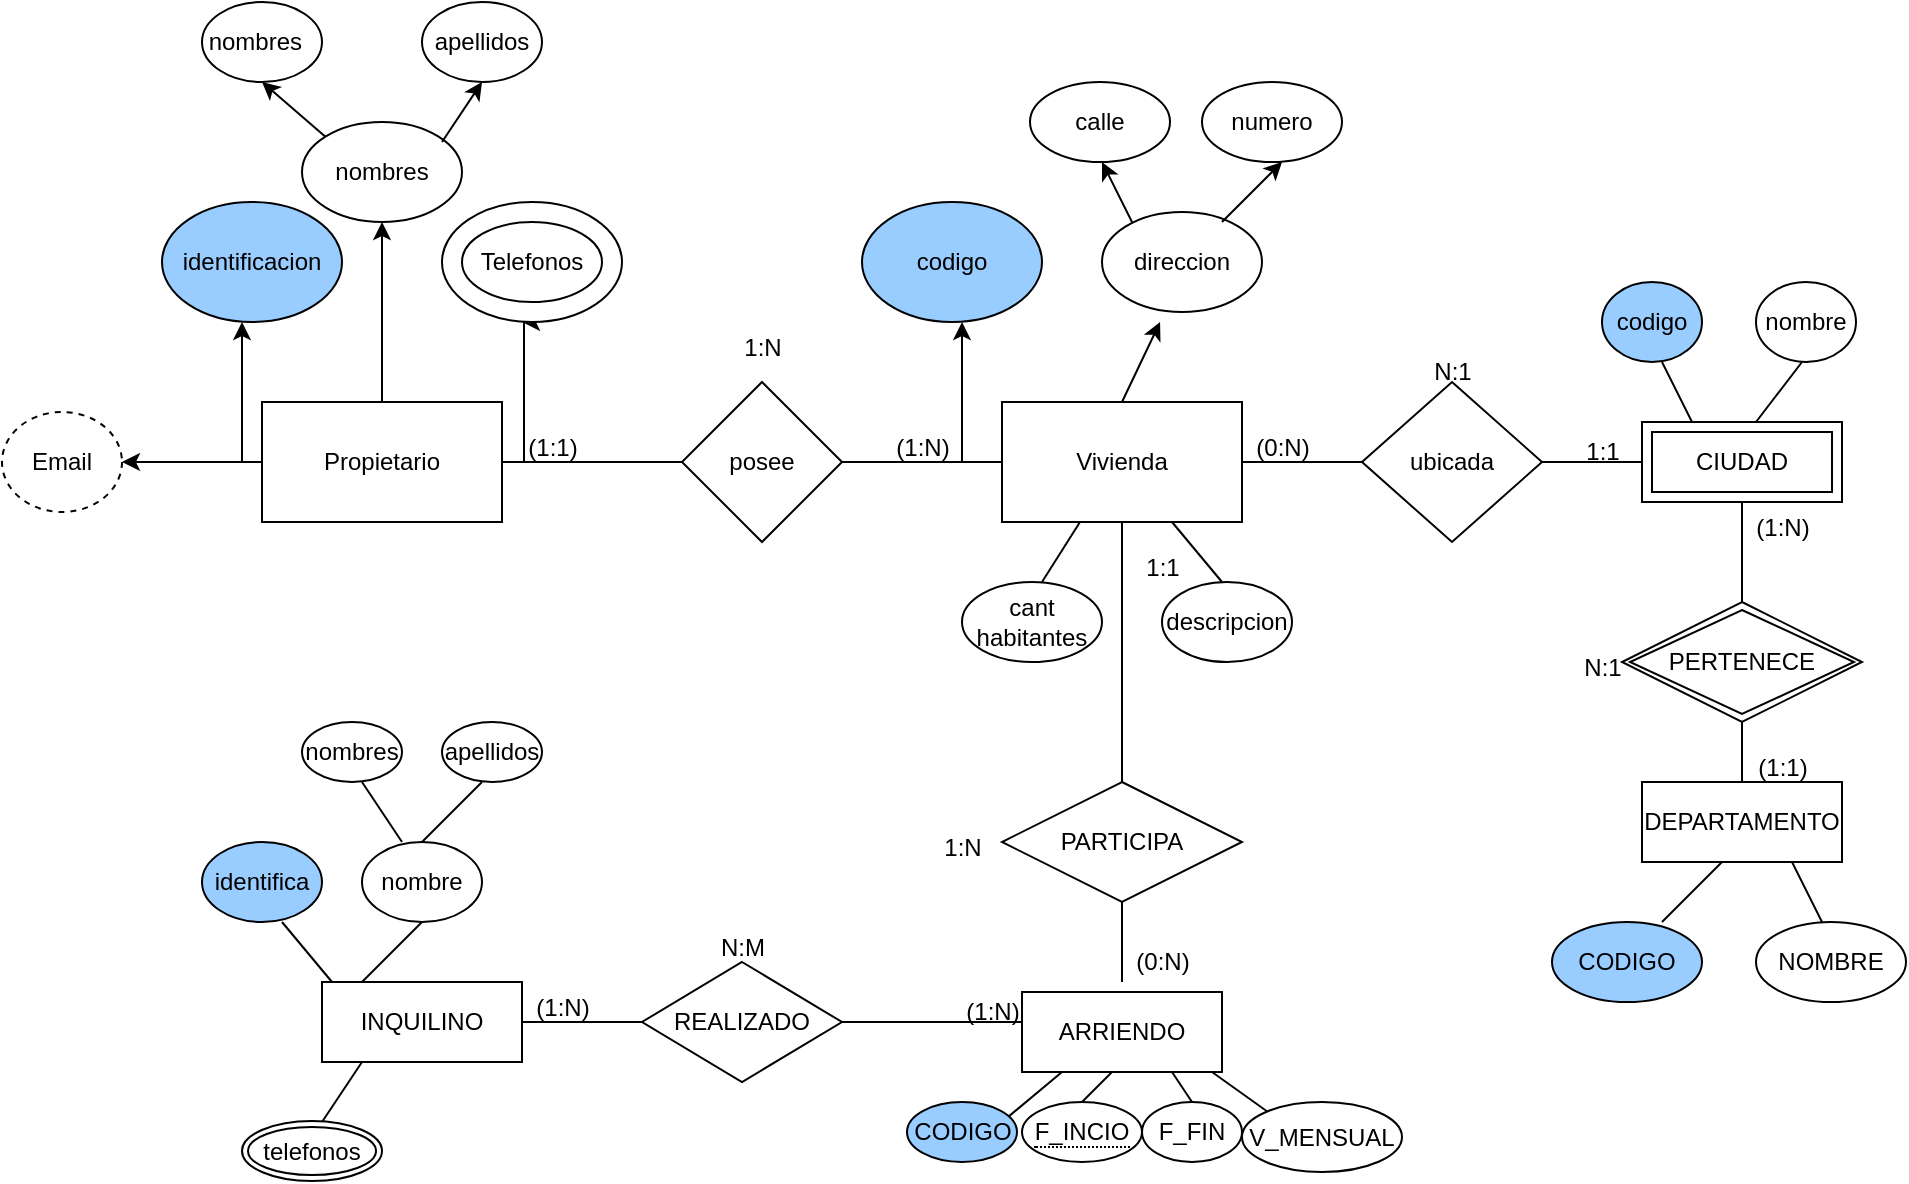 <mxfile version="21.3.8" type="google">
  <diagram name="Página-1" id="_Q29MlCdIbkPaP0DHhP8">
    <mxGraphModel dx="2261" dy="756" grid="1" gridSize="10" guides="1" tooltips="1" connect="1" arrows="1" fold="1" page="1" pageScale="1" pageWidth="827" pageHeight="1169" math="0" shadow="0">
      <root>
        <mxCell id="0" />
        <mxCell id="1" parent="0" />
        <mxCell id="lLFCcneiwbaLHLjSez-d-9" value="" style="edgeStyle=orthogonalEdgeStyle;rounded=0;orthogonalLoop=1;jettySize=auto;html=1;" edge="1" parent="1">
          <mxGeometry relative="1" as="geometry">
            <mxPoint x="40.513" y="240" as="sourcePoint" />
            <mxPoint x="20" y="170" as="targetPoint" />
            <Array as="points">
              <mxPoint x="20" y="240" />
            </Array>
          </mxGeometry>
        </mxCell>
        <mxCell id="lLFCcneiwbaLHLjSez-d-18" value="" style="edgeStyle=orthogonalEdgeStyle;rounded=0;orthogonalLoop=1;jettySize=auto;html=1;" edge="1" parent="1">
          <mxGeometry relative="1" as="geometry">
            <mxPoint x="139.487" y="240" as="sourcePoint" />
            <mxPoint x="160" y="170" as="targetPoint" />
            <Array as="points">
              <mxPoint x="161" y="240" />
            </Array>
          </mxGeometry>
        </mxCell>
        <mxCell id="lLFCcneiwbaLHLjSez-d-10" value="identificacion" style="ellipse;whiteSpace=wrap;html=1;fillColor=#99CCFF;" vertex="1" parent="1">
          <mxGeometry x="-20" y="110" width="90" height="60" as="geometry" />
        </mxCell>
        <mxCell id="lLFCcneiwbaLHLjSez-d-12" value="" style="endArrow=classic;html=1;rounded=0;" edge="1" parent="1">
          <mxGeometry width="50" height="50" relative="1" as="geometry">
            <mxPoint x="90" y="210" as="sourcePoint" />
            <mxPoint x="90" y="120" as="targetPoint" />
          </mxGeometry>
        </mxCell>
        <mxCell id="lLFCcneiwbaLHLjSez-d-19" value="" style="ellipse;whiteSpace=wrap;html=1;" vertex="1" parent="1">
          <mxGeometry x="120" y="110" width="90" height="60" as="geometry" />
        </mxCell>
        <mxCell id="lLFCcneiwbaLHLjSez-d-20" value="Propietario" style="rounded=0;whiteSpace=wrap;html=1;" vertex="1" parent="1">
          <mxGeometry x="30" y="210" width="120" height="60" as="geometry" />
        </mxCell>
        <mxCell id="lLFCcneiwbaLHLjSez-d-21" value="nombres" style="ellipse;whiteSpace=wrap;html=1;" vertex="1" parent="1">
          <mxGeometry x="50" y="70" width="80" height="50" as="geometry" />
        </mxCell>
        <mxCell id="lLFCcneiwbaLHLjSez-d-22" value="" style="endArrow=classic;html=1;rounded=0;exitX=0;exitY=0;exitDx=0;exitDy=0;" edge="1" parent="1" source="lLFCcneiwbaLHLjSez-d-21">
          <mxGeometry width="50" height="50" relative="1" as="geometry">
            <mxPoint x="50" y="70" as="sourcePoint" />
            <mxPoint x="30" y="50" as="targetPoint" />
          </mxGeometry>
        </mxCell>
        <mxCell id="lLFCcneiwbaLHLjSez-d-23" value="nombres&lt;span style=&quot;white-space: pre;&quot;&gt;&#x9;&lt;/span&gt;" style="ellipse;whiteSpace=wrap;html=1;" vertex="1" parent="1">
          <mxGeometry y="10" width="60" height="40" as="geometry" />
        </mxCell>
        <mxCell id="lLFCcneiwbaLHLjSez-d-24" value="apellidos" style="ellipse;whiteSpace=wrap;html=1;" vertex="1" parent="1">
          <mxGeometry x="110" y="10" width="60" height="40" as="geometry" />
        </mxCell>
        <mxCell id="lLFCcneiwbaLHLjSez-d-25" value="" style="endArrow=classic;html=1;rounded=0;entryX=0.5;entryY=1;entryDx=0;entryDy=0;" edge="1" parent="1" target="lLFCcneiwbaLHLjSez-d-24">
          <mxGeometry width="50" height="50" relative="1" as="geometry">
            <mxPoint x="120" y="80" as="sourcePoint" />
            <mxPoint x="140" y="60" as="targetPoint" />
          </mxGeometry>
        </mxCell>
        <mxCell id="lLFCcneiwbaLHLjSez-d-27" value="Telefonos" style="ellipse;whiteSpace=wrap;html=1;" vertex="1" parent="1">
          <mxGeometry x="130" y="120" width="70" height="40" as="geometry" />
        </mxCell>
        <mxCell id="lLFCcneiwbaLHLjSez-d-35" value="" style="endArrow=none;html=1;rounded=0;" edge="1" parent="1">
          <mxGeometry width="50" height="50" relative="1" as="geometry">
            <mxPoint x="150" y="240" as="sourcePoint" />
            <mxPoint x="240" y="240" as="targetPoint" />
          </mxGeometry>
        </mxCell>
        <mxCell id="lLFCcneiwbaLHLjSez-d-36" value="posee" style="rhombus;whiteSpace=wrap;html=1;" vertex="1" parent="1">
          <mxGeometry x="240" y="200" width="80" height="80" as="geometry" />
        </mxCell>
        <mxCell id="lLFCcneiwbaLHLjSez-d-37" value="" style="endArrow=none;html=1;rounded=0;" edge="1" parent="1">
          <mxGeometry width="50" height="50" relative="1" as="geometry">
            <mxPoint x="320" y="240" as="sourcePoint" />
            <mxPoint x="400" y="240" as="targetPoint" />
          </mxGeometry>
        </mxCell>
        <mxCell id="lLFCcneiwbaLHLjSez-d-42" value="" style="edgeStyle=orthogonalEdgeStyle;rounded=0;orthogonalLoop=1;jettySize=auto;html=1;" edge="1" parent="1" source="lLFCcneiwbaLHLjSez-d-38">
          <mxGeometry relative="1" as="geometry">
            <mxPoint x="380" y="170" as="targetPoint" />
          </mxGeometry>
        </mxCell>
        <mxCell id="lLFCcneiwbaLHLjSez-d-64" value="" style="edgeStyle=orthogonalEdgeStyle;rounded=0;orthogonalLoop=1;jettySize=auto;html=1;endArrow=none;endFill=0;" edge="1" parent="1" source="lLFCcneiwbaLHLjSez-d-38">
          <mxGeometry relative="1" as="geometry">
            <mxPoint x="580" y="240" as="targetPoint" />
          </mxGeometry>
        </mxCell>
        <mxCell id="lLFCcneiwbaLHLjSez-d-38" value="Vivienda" style="rounded=0;whiteSpace=wrap;html=1;" vertex="1" parent="1">
          <mxGeometry x="400" y="210" width="120" height="60" as="geometry" />
        </mxCell>
        <mxCell id="lLFCcneiwbaLHLjSez-d-43" value="codigo" style="ellipse;whiteSpace=wrap;html=1;fillColor=#99CCFF;" vertex="1" parent="1">
          <mxGeometry x="330" y="110" width="90" height="60" as="geometry" />
        </mxCell>
        <mxCell id="lLFCcneiwbaLHLjSez-d-44" value="" style="endArrow=classic;html=1;rounded=0;entryX=0.363;entryY=1.1;entryDx=0;entryDy=0;entryPerimeter=0;" edge="1" parent="1" target="lLFCcneiwbaLHLjSez-d-45">
          <mxGeometry width="50" height="50" relative="1" as="geometry">
            <mxPoint x="460" y="210" as="sourcePoint" />
            <mxPoint x="510" y="160" as="targetPoint" />
          </mxGeometry>
        </mxCell>
        <mxCell id="lLFCcneiwbaLHLjSez-d-45" value="direccion" style="ellipse;whiteSpace=wrap;html=1;" vertex="1" parent="1">
          <mxGeometry x="450" y="115" width="80" height="50" as="geometry" />
        </mxCell>
        <mxCell id="lLFCcneiwbaLHLjSez-d-46" value="" style="endArrow=classic;html=1;rounded=0;" edge="1" parent="1">
          <mxGeometry width="50" height="50" relative="1" as="geometry">
            <mxPoint x="465" y="120" as="sourcePoint" />
            <mxPoint x="450" y="90" as="targetPoint" />
          </mxGeometry>
        </mxCell>
        <mxCell id="lLFCcneiwbaLHLjSez-d-47" value="calle" style="ellipse;whiteSpace=wrap;html=1;" vertex="1" parent="1">
          <mxGeometry x="414" y="50" width="70" height="40" as="geometry" />
        </mxCell>
        <mxCell id="lLFCcneiwbaLHLjSez-d-48" value="" style="endArrow=classic;html=1;rounded=0;" edge="1" parent="1">
          <mxGeometry width="50" height="50" relative="1" as="geometry">
            <mxPoint x="510" y="120" as="sourcePoint" />
            <mxPoint x="540" y="90" as="targetPoint" />
          </mxGeometry>
        </mxCell>
        <mxCell id="lLFCcneiwbaLHLjSez-d-49" value="numero" style="ellipse;whiteSpace=wrap;html=1;" vertex="1" parent="1">
          <mxGeometry x="500" y="50" width="70" height="40" as="geometry" />
        </mxCell>
        <mxCell id="lLFCcneiwbaLHLjSez-d-50" value="" style="endArrow=classic;html=1;rounded=0;" edge="1" parent="1">
          <mxGeometry width="50" height="50" relative="1" as="geometry">
            <mxPoint x="30" y="240" as="sourcePoint" />
            <mxPoint x="-40" y="240" as="targetPoint" />
          </mxGeometry>
        </mxCell>
        <mxCell id="lLFCcneiwbaLHLjSez-d-52" value="1:N" style="text;html=1;align=center;verticalAlign=middle;resizable=0;points=[];autosize=1;strokeColor=none;fillColor=none;" vertex="1" parent="1">
          <mxGeometry x="260" y="168" width="40" height="30" as="geometry" />
        </mxCell>
        <mxCell id="lLFCcneiwbaLHLjSez-d-53" value="(1:1)" style="text;html=1;align=center;verticalAlign=middle;resizable=0;points=[];autosize=1;strokeColor=none;fillColor=none;" vertex="1" parent="1">
          <mxGeometry x="150" y="218" width="50" height="30" as="geometry" />
        </mxCell>
        <mxCell id="lLFCcneiwbaLHLjSez-d-54" value="(1:N)" style="text;html=1;align=center;verticalAlign=middle;resizable=0;points=[];autosize=1;strokeColor=none;fillColor=none;" vertex="1" parent="1">
          <mxGeometry x="335" y="218" width="50" height="30" as="geometry" />
        </mxCell>
        <mxCell id="lLFCcneiwbaLHLjSez-d-57" value="Email" style="ellipse;whiteSpace=wrap;html=1;dashed=1;" vertex="1" parent="1">
          <mxGeometry x="-100" y="215" width="60" height="50" as="geometry" />
        </mxCell>
        <mxCell id="lLFCcneiwbaLHLjSez-d-71" value="" style="edgeStyle=orthogonalEdgeStyle;rounded=0;orthogonalLoop=1;jettySize=auto;html=1;endArrow=none;endFill=0;" edge="1" parent="1" source="lLFCcneiwbaLHLjSez-d-67">
          <mxGeometry relative="1" as="geometry">
            <mxPoint x="720" y="240" as="targetPoint" />
          </mxGeometry>
        </mxCell>
        <mxCell id="lLFCcneiwbaLHLjSez-d-67" value="ubicada" style="rhombus;whiteSpace=wrap;html=1;" vertex="1" parent="1">
          <mxGeometry x="580" y="200" width="90" height="80" as="geometry" />
        </mxCell>
        <mxCell id="lLFCcneiwbaLHLjSez-d-68" value="(0:N)" style="text;html=1;align=center;verticalAlign=middle;resizable=0;points=[];autosize=1;strokeColor=none;fillColor=none;" vertex="1" parent="1">
          <mxGeometry x="515" y="218" width="50" height="30" as="geometry" />
        </mxCell>
        <mxCell id="lLFCcneiwbaLHLjSez-d-69" value="N:1" style="text;html=1;align=center;verticalAlign=middle;resizable=0;points=[];autosize=1;strokeColor=none;fillColor=none;" vertex="1" parent="1">
          <mxGeometry x="605" y="180" width="40" height="30" as="geometry" />
        </mxCell>
        <mxCell id="lLFCcneiwbaLHLjSez-d-93" value="" style="edgeStyle=orthogonalEdgeStyle;rounded=0;orthogonalLoop=1;jettySize=auto;html=1;endArrow=none;endFill=0;" edge="1" parent="1" source="lLFCcneiwbaLHLjSez-d-76" target="lLFCcneiwbaLHLjSez-d-92">
          <mxGeometry relative="1" as="geometry" />
        </mxCell>
        <mxCell id="lLFCcneiwbaLHLjSez-d-76" value="CIUDAD&lt;br&gt;" style="shape=ext;margin=3;double=1;whiteSpace=wrap;html=1;align=center;" vertex="1" parent="1">
          <mxGeometry x="720" y="220" width="100" height="40" as="geometry" />
        </mxCell>
        <mxCell id="lLFCcneiwbaLHLjSez-d-77" value="1:1" style="text;html=1;align=center;verticalAlign=middle;resizable=0;points=[];autosize=1;strokeColor=none;fillColor=none;" vertex="1" parent="1">
          <mxGeometry x="680" y="220" width="40" height="30" as="geometry" />
        </mxCell>
        <mxCell id="lLFCcneiwbaLHLjSez-d-83" value="" style="endArrow=none;html=1;rounded=0;" edge="1" parent="1">
          <mxGeometry width="50" height="50" relative="1" as="geometry">
            <mxPoint x="745" y="220" as="sourcePoint" />
            <mxPoint x="730" y="190" as="targetPoint" />
          </mxGeometry>
        </mxCell>
        <mxCell id="lLFCcneiwbaLHLjSez-d-84" value="codigo" style="ellipse;whiteSpace=wrap;html=1;fillColor=#99CCFF;" vertex="1" parent="1">
          <mxGeometry x="700" y="150" width="50" height="40" as="geometry" />
        </mxCell>
        <mxCell id="lLFCcneiwbaLHLjSez-d-85" value="" style="endArrow=none;html=1;rounded=0;" edge="1" parent="1">
          <mxGeometry width="50" height="50" relative="1" as="geometry">
            <mxPoint x="777" y="220" as="sourcePoint" />
            <mxPoint x="800" y="190" as="targetPoint" />
          </mxGeometry>
        </mxCell>
        <mxCell id="lLFCcneiwbaLHLjSez-d-86" value="nombre" style="ellipse;whiteSpace=wrap;html=1;" vertex="1" parent="1">
          <mxGeometry x="777" y="150" width="50" height="40" as="geometry" />
        </mxCell>
        <mxCell id="lLFCcneiwbaLHLjSez-d-87" value="" style="endArrow=none;html=1;rounded=0;" edge="1" parent="1">
          <mxGeometry width="50" height="50" relative="1" as="geometry">
            <mxPoint x="420" y="300" as="sourcePoint" />
            <mxPoint x="439" y="270" as="targetPoint" />
          </mxGeometry>
        </mxCell>
        <mxCell id="lLFCcneiwbaLHLjSez-d-88" value="cant habitantes" style="ellipse;whiteSpace=wrap;html=1;" vertex="1" parent="1">
          <mxGeometry x="380" y="300" width="70" height="40" as="geometry" />
        </mxCell>
        <mxCell id="lLFCcneiwbaLHLjSez-d-89" value="" style="endArrow=none;html=1;rounded=0;" edge="1" parent="1">
          <mxGeometry width="50" height="50" relative="1" as="geometry">
            <mxPoint x="510" y="300" as="sourcePoint" />
            <mxPoint x="485" y="270" as="targetPoint" />
          </mxGeometry>
        </mxCell>
        <mxCell id="lLFCcneiwbaLHLjSez-d-90" value="descripcion" style="ellipse;whiteSpace=wrap;html=1;" vertex="1" parent="1">
          <mxGeometry x="480" y="300" width="65" height="40" as="geometry" />
        </mxCell>
        <mxCell id="lLFCcneiwbaLHLjSez-d-95" value="" style="edgeStyle=orthogonalEdgeStyle;rounded=0;orthogonalLoop=1;jettySize=auto;html=1;endArrow=none;endFill=0;" edge="1" parent="1" source="lLFCcneiwbaLHLjSez-d-92">
          <mxGeometry relative="1" as="geometry">
            <mxPoint x="770" y="400" as="targetPoint" />
          </mxGeometry>
        </mxCell>
        <mxCell id="lLFCcneiwbaLHLjSez-d-92" value="PERTENECE" style="shape=rhombus;double=1;perimeter=rhombusPerimeter;whiteSpace=wrap;html=1;align=center;" vertex="1" parent="1">
          <mxGeometry x="710" y="310" width="120" height="60" as="geometry" />
        </mxCell>
        <mxCell id="lLFCcneiwbaLHLjSez-d-96" value="DEPARTAMENTO&lt;br&gt;" style="whiteSpace=wrap;html=1;align=center;" vertex="1" parent="1">
          <mxGeometry x="720" y="400" width="100" height="40" as="geometry" />
        </mxCell>
        <mxCell id="lLFCcneiwbaLHLjSez-d-97" value="(1:N)" style="text;html=1;align=center;verticalAlign=middle;resizable=0;points=[];autosize=1;strokeColor=none;fillColor=none;" vertex="1" parent="1">
          <mxGeometry x="765" y="258" width="50" height="30" as="geometry" />
        </mxCell>
        <mxCell id="lLFCcneiwbaLHLjSez-d-98" value="N:1" style="text;html=1;align=center;verticalAlign=middle;resizable=0;points=[];autosize=1;strokeColor=none;fillColor=none;" vertex="1" parent="1">
          <mxGeometry x="680" y="328" width="40" height="30" as="geometry" />
        </mxCell>
        <mxCell id="lLFCcneiwbaLHLjSez-d-99" value="(1:1)" style="text;html=1;align=center;verticalAlign=middle;resizable=0;points=[];autosize=1;strokeColor=none;fillColor=none;" vertex="1" parent="1">
          <mxGeometry x="765" y="378" width="50" height="30" as="geometry" />
        </mxCell>
        <mxCell id="lLFCcneiwbaLHLjSez-d-100" value="" style="endArrow=none;html=1;rounded=0;" edge="1" parent="1">
          <mxGeometry width="50" height="50" relative="1" as="geometry">
            <mxPoint x="730" y="470" as="sourcePoint" />
            <mxPoint x="760" y="440" as="targetPoint" />
          </mxGeometry>
        </mxCell>
        <mxCell id="lLFCcneiwbaLHLjSez-d-101" value="CODIGO" style="ellipse;whiteSpace=wrap;html=1;align=center;fillColor=#99CCFF;" vertex="1" parent="1">
          <mxGeometry x="675" y="470" width="75" height="40" as="geometry" />
        </mxCell>
        <mxCell id="lLFCcneiwbaLHLjSez-d-102" value="" style="endArrow=none;html=1;rounded=0;" edge="1" parent="1">
          <mxGeometry width="50" height="50" relative="1" as="geometry">
            <mxPoint x="810" y="470" as="sourcePoint" />
            <mxPoint x="795" y="440" as="targetPoint" />
          </mxGeometry>
        </mxCell>
        <mxCell id="lLFCcneiwbaLHLjSez-d-103" value="NOMBRE" style="ellipse;whiteSpace=wrap;html=1;align=center;" vertex="1" parent="1">
          <mxGeometry x="777" y="470" width="75" height="40" as="geometry" />
        </mxCell>
        <mxCell id="lLFCcneiwbaLHLjSez-d-105" value="" style="endArrow=none;html=1;rounded=0;exitX=0.5;exitY=0;exitDx=0;exitDy=0;" edge="1" parent="1" source="lLFCcneiwbaLHLjSez-d-106">
          <mxGeometry width="50" height="50" relative="1" as="geometry">
            <mxPoint x="464" y="400" as="sourcePoint" />
            <mxPoint x="460" y="270" as="targetPoint" />
          </mxGeometry>
        </mxCell>
        <mxCell id="lLFCcneiwbaLHLjSez-d-110" value="" style="edgeStyle=orthogonalEdgeStyle;rounded=0;orthogonalLoop=1;jettySize=auto;html=1;endArrow=none;endFill=0;" edge="1" parent="1" source="lLFCcneiwbaLHLjSez-d-106">
          <mxGeometry relative="1" as="geometry">
            <mxPoint x="460" y="500" as="targetPoint" />
          </mxGeometry>
        </mxCell>
        <mxCell id="lLFCcneiwbaLHLjSez-d-106" value="PARTICIPA" style="shape=rhombus;perimeter=rhombusPerimeter;whiteSpace=wrap;html=1;align=center;" vertex="1" parent="1">
          <mxGeometry x="400" y="400" width="120" height="60" as="geometry" />
        </mxCell>
        <mxCell id="lLFCcneiwbaLHLjSez-d-107" value="1:1" style="text;html=1;align=center;verticalAlign=middle;resizable=0;points=[];autosize=1;strokeColor=none;fillColor=none;" vertex="1" parent="1">
          <mxGeometry x="460" y="278" width="40" height="30" as="geometry" />
        </mxCell>
        <mxCell id="lLFCcneiwbaLHLjSez-d-108" value="1:N" style="text;html=1;align=center;verticalAlign=middle;resizable=0;points=[];autosize=1;strokeColor=none;fillColor=none;" vertex="1" parent="1">
          <mxGeometry x="360" y="418" width="40" height="30" as="geometry" />
        </mxCell>
        <mxCell id="lLFCcneiwbaLHLjSez-d-111" value="(0:N)" style="text;html=1;align=center;verticalAlign=middle;resizable=0;points=[];autosize=1;strokeColor=none;fillColor=none;" vertex="1" parent="1">
          <mxGeometry x="455" y="475" width="50" height="30" as="geometry" />
        </mxCell>
        <mxCell id="lLFCcneiwbaLHLjSez-d-113" value="ARRIENDO" style="whiteSpace=wrap;html=1;align=center;" vertex="1" parent="1">
          <mxGeometry x="410" y="505" width="100" height="40" as="geometry" />
        </mxCell>
        <mxCell id="lLFCcneiwbaLHLjSez-d-114" value="" style="endArrow=none;html=1;rounded=0;" edge="1" parent="1">
          <mxGeometry width="50" height="50" relative="1" as="geometry">
            <mxPoint x="400" y="570" as="sourcePoint" />
            <mxPoint x="430" y="545" as="targetPoint" />
          </mxGeometry>
        </mxCell>
        <mxCell id="lLFCcneiwbaLHLjSez-d-116" value="CODIGO" style="ellipse;whiteSpace=wrap;html=1;align=center;fillColor=#99CCFF;" vertex="1" parent="1">
          <mxGeometry x="352.5" y="560" width="55" height="30" as="geometry" />
        </mxCell>
        <mxCell id="lLFCcneiwbaLHLjSez-d-117" value="&lt;span style=&quot;border-bottom: 1px dotted&quot;&gt;F_INCIO&lt;/span&gt;" style="ellipse;whiteSpace=wrap;html=1;align=center;" vertex="1" parent="1">
          <mxGeometry x="410" y="560" width="60" height="30" as="geometry" />
        </mxCell>
        <mxCell id="lLFCcneiwbaLHLjSez-d-119" value="F_FIN" style="ellipse;whiteSpace=wrap;html=1;align=center;" vertex="1" parent="1">
          <mxGeometry x="470" y="560" width="50" height="30" as="geometry" />
        </mxCell>
        <mxCell id="lLFCcneiwbaLHLjSez-d-120" value="" style="endArrow=none;html=1;rounded=0;" edge="1" parent="1">
          <mxGeometry width="50" height="50" relative="1" as="geometry">
            <mxPoint x="440" y="560" as="sourcePoint" />
            <mxPoint x="455" y="545" as="targetPoint" />
          </mxGeometry>
        </mxCell>
        <mxCell id="lLFCcneiwbaLHLjSez-d-121" value="" style="endArrow=none;html=1;rounded=0;exitX=0.5;exitY=0;exitDx=0;exitDy=0;" edge="1" parent="1" source="lLFCcneiwbaLHLjSez-d-119">
          <mxGeometry width="50" height="50" relative="1" as="geometry">
            <mxPoint x="435" y="595" as="sourcePoint" />
            <mxPoint x="485" y="545" as="targetPoint" />
          </mxGeometry>
        </mxCell>
        <mxCell id="lLFCcneiwbaLHLjSez-d-122" value="" style="endArrow=none;html=1;rounded=0;" edge="1" parent="1">
          <mxGeometry width="50" height="50" relative="1" as="geometry">
            <mxPoint x="505" y="545" as="sourcePoint" />
            <mxPoint x="540" y="570" as="targetPoint" />
          </mxGeometry>
        </mxCell>
        <mxCell id="lLFCcneiwbaLHLjSez-d-124" value="V_MENSUAL" style="ellipse;whiteSpace=wrap;html=1;align=center;" vertex="1" parent="1">
          <mxGeometry x="520" y="560" width="80" height="35" as="geometry" />
        </mxCell>
        <mxCell id="lLFCcneiwbaLHLjSez-d-127" value="" style="endArrow=none;html=1;rounded=0;" edge="1" parent="1">
          <mxGeometry width="50" height="50" relative="1" as="geometry">
            <mxPoint x="320" y="520" as="sourcePoint" />
            <mxPoint x="410" y="520" as="targetPoint" />
          </mxGeometry>
        </mxCell>
        <mxCell id="lLFCcneiwbaLHLjSez-d-130" value="" style="edgeStyle=orthogonalEdgeStyle;rounded=0;orthogonalLoop=1;jettySize=auto;html=1;endArrow=none;endFill=0;" edge="1" parent="1" source="lLFCcneiwbaLHLjSez-d-128">
          <mxGeometry relative="1" as="geometry">
            <mxPoint x="160" y="520" as="targetPoint" />
          </mxGeometry>
        </mxCell>
        <mxCell id="lLFCcneiwbaLHLjSez-d-128" value="REALIZADO" style="shape=rhombus;perimeter=rhombusPerimeter;whiteSpace=wrap;html=1;align=center;" vertex="1" parent="1">
          <mxGeometry x="220" y="490" width="100" height="60" as="geometry" />
        </mxCell>
        <mxCell id="lLFCcneiwbaLHLjSez-d-131" value="INQUILINO&lt;br&gt;" style="whiteSpace=wrap;html=1;align=center;" vertex="1" parent="1">
          <mxGeometry x="60" y="500" width="100" height="40" as="geometry" />
        </mxCell>
        <mxCell id="lLFCcneiwbaLHLjSez-d-132" value="(1:N)" style="text;html=1;align=center;verticalAlign=middle;resizable=0;points=[];autosize=1;strokeColor=none;fillColor=none;" vertex="1" parent="1">
          <mxGeometry x="370" y="500" width="50" height="30" as="geometry" />
        </mxCell>
        <mxCell id="lLFCcneiwbaLHLjSez-d-133" value="(1:N)" style="text;html=1;align=center;verticalAlign=middle;resizable=0;points=[];autosize=1;strokeColor=none;fillColor=none;" vertex="1" parent="1">
          <mxGeometry x="155" y="498" width="50" height="30" as="geometry" />
        </mxCell>
        <mxCell id="lLFCcneiwbaLHLjSez-d-134" value="N:M" style="text;html=1;align=center;verticalAlign=middle;resizable=0;points=[];autosize=1;strokeColor=none;fillColor=none;" vertex="1" parent="1">
          <mxGeometry x="245" y="468" width="50" height="30" as="geometry" />
        </mxCell>
        <mxCell id="lLFCcneiwbaLHLjSez-d-135" value="" style="endArrow=none;html=1;rounded=0;" edge="1" parent="1">
          <mxGeometry width="50" height="50" relative="1" as="geometry">
            <mxPoint x="65" y="500" as="sourcePoint" />
            <mxPoint x="40" y="470" as="targetPoint" />
          </mxGeometry>
        </mxCell>
        <mxCell id="lLFCcneiwbaLHLjSez-d-137" value="identifica" style="ellipse;whiteSpace=wrap;html=1;align=center;fillColor=#99CCFF;" vertex="1" parent="1">
          <mxGeometry y="430" width="60" height="40" as="geometry" />
        </mxCell>
        <mxCell id="lLFCcneiwbaLHLjSez-d-138" value="" style="endArrow=none;html=1;rounded=0;" edge="1" parent="1">
          <mxGeometry width="50" height="50" relative="1" as="geometry">
            <mxPoint x="80" y="500" as="sourcePoint" />
            <mxPoint x="110" y="470" as="targetPoint" />
          </mxGeometry>
        </mxCell>
        <mxCell id="lLFCcneiwbaLHLjSez-d-139" value="nombre&lt;br&gt;" style="ellipse;whiteSpace=wrap;html=1;align=center;" vertex="1" parent="1">
          <mxGeometry x="80" y="430" width="60" height="40" as="geometry" />
        </mxCell>
        <mxCell id="lLFCcneiwbaLHLjSez-d-140" value="" style="endArrow=none;html=1;rounded=0;" edge="1" parent="1">
          <mxGeometry width="50" height="50" relative="1" as="geometry">
            <mxPoint x="100" y="430" as="sourcePoint" />
            <mxPoint x="80" y="400" as="targetPoint" />
          </mxGeometry>
        </mxCell>
        <mxCell id="lLFCcneiwbaLHLjSez-d-141" value="nombres" style="ellipse;whiteSpace=wrap;html=1;align=center;" vertex="1" parent="1">
          <mxGeometry x="50" y="370" width="50" height="30" as="geometry" />
        </mxCell>
        <mxCell id="lLFCcneiwbaLHLjSez-d-142" value="" style="endArrow=none;html=1;rounded=0;" edge="1" parent="1">
          <mxGeometry width="50" height="50" relative="1" as="geometry">
            <mxPoint x="110" y="430" as="sourcePoint" />
            <mxPoint x="140" y="400" as="targetPoint" />
          </mxGeometry>
        </mxCell>
        <mxCell id="lLFCcneiwbaLHLjSez-d-143" value="apellidos&lt;br&gt;" style="ellipse;whiteSpace=wrap;html=1;align=center;" vertex="1" parent="1">
          <mxGeometry x="120" y="370" width="50" height="30" as="geometry" />
        </mxCell>
        <mxCell id="lLFCcneiwbaLHLjSez-d-144" value="" style="endArrow=none;html=1;rounded=0;" edge="1" parent="1">
          <mxGeometry width="50" height="50" relative="1" as="geometry">
            <mxPoint x="60" y="570" as="sourcePoint" />
            <mxPoint x="80" y="540" as="targetPoint" />
          </mxGeometry>
        </mxCell>
        <mxCell id="lLFCcneiwbaLHLjSez-d-148" value="telefonos&lt;br&gt;" style="ellipse;shape=doubleEllipse;margin=3;whiteSpace=wrap;html=1;align=center;" vertex="1" parent="1">
          <mxGeometry x="20" y="569.5" width="70" height="30" as="geometry" />
        </mxCell>
      </root>
    </mxGraphModel>
  </diagram>
</mxfile>
